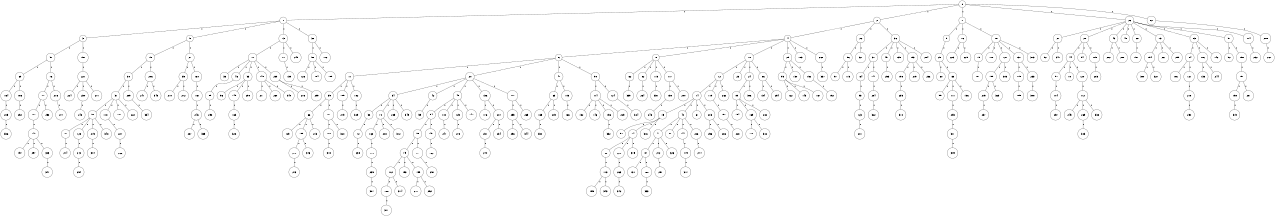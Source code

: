 graph G {
size="8.5,11;"
ratio = "expand;"
fixedsize="true;"
overlap="scale;"
node[shape=circle,width=.12,hight=.12,fontsize=12]
edge[fontsize=12]

0[label=" 0" color=black, pos="0.1231405,1.9008166!"];
1[label=" 1" color=black, pos="0.71228369,1.9676116!"];
2[label=" 2" color=black, pos="1.1900853,1.6779965!"];
3[label=" 3" color=black, pos="0.49959077,2.3291769!"];
4[label=" 4" color=black, pos="0.26134843,1.431653!"];
5[label=" 5" color=black, pos="1.0988859,0.22236291!"];
6[label=" 6" color=black, pos="2.5801378,2.5871757!"];
7[label=" 7" color=black, pos="2.9001851,2.0777818!"];
8[label=" 8" color=black, pos="2.5650955,2.4168866!"];
9[label=" 9" color=black, pos="0.20194152,0.87288618!"];
10[label=" 10" color=black, pos="0.78062335,0.3952833!"];
11[label=" 11" color=black, pos="0.28964611,2.4238369!"];
12[label=" 12" color=black, pos="0.46194607,0.42750835!"];
13[label=" 13" color=black, pos="0.92446053,1.8723218!"];
14[label=" 14" color=black, pos="0.41355181,2.8684228!"];
15[label=" 15" color=black, pos="0.89249137,1.3370625!"];
16[label=" 16" color=black, pos="1.9248029,2.7349661!"];
17[label=" 17" color=black, pos="2.1384474,1.5187713!"];
18[label=" 18" color=black, pos="1.1587349,2.1992849!"];
19[label=" 19" color=black, pos="2.6385148,1.9993756!"];
20[label=" 20" color=black, pos="0.4786117,2.6612929!"];
21[label=" 21" color=black, pos="1.0767552,2.9076706!"];
22[label=" 22" color=black, pos="2.9931122,2.8040439!"];
23[label=" 23" color=black, pos="0.7222979,1.3431904!"];
24[label=" 24" color=black, pos="0.89505559,2.7738453!"];
25[label=" 25" color=black, pos="2.6860087,0.95257372!"];
26[label=" 26" color=black, pos="2.2066711,1.2931247!"];
27[label=" 27" color=black, pos="2.7749804,0.9456468!"];
28[label=" 28" color=black, pos="2.7193842,0.6566643!"];
29[label=" 29" color=black, pos="1.1405543,1.2864464!"];
30[label=" 30" color=black, pos="2.3404283,2.01927!"];
31[label=" 31" color=black, pos="0.23159671,2.709827!"];
32[label=" 32" color=black, pos="2.4406169,0.16015528!"];
33[label=" 33" color=black, pos="0.77628889,0.97136928!"];
34[label=" 34" color=black, pos="1.2645876,2.828146!"];
35[label=" 35" color=black, pos="2.5569942,0.29316003!"];
36[label=" 36" color=black, pos="1.3807324,1.0725178!"];
37[label=" 37" color=black, pos="2.5141592,1.6549533!"];
38[label=" 38" color=black, pos="1.4494545,1.9173136!"];
39[label=" 39" color=black, pos="2.0366837,2.8077035!"];
40[label=" 40" color=black, pos="2.110813,1.6039262!"];
41[label=" 41" color=black, pos="1.0805878,0.87006187!"];
42[label=" 42" color=black, pos="2.8397895,1.3847433!"];
43[label=" 43" color=black, pos="1.4720006,2.6731621!"];
44[label=" 44" color=black, pos="0.62772766,2.3740198!"];
45[label=" 45" color=black, pos="2.1046441,0.99647436!"];
46[label=" 46" color=black, pos="2.7031963,2.2351497!"];
47[label=" 47" color=black, pos="1.5409286,1.2171806!"];
48[label=" 48" color=black, pos="2.0107119,1.5388434!"];
49[label=" 49" color=black, pos="0.39640237,1.436475!"];
50[label=" 50" color=black, pos="0.10711314,0.63297553!"];
51[label=" 51" color=black, pos="2.4991217,1.4318468!"];
52[label=" 52" color=black, pos="2.0518175,1.2687362!"];
53[label=" 53" color=black, pos="1.8348397,0.71056013!"];
54[label=" 54" color=black, pos="1.1789986,0.27791606!"];
55[label=" 55" color=black, pos="0.98856299,0.37166878!"];
56[label=" 56" color=black, pos="0.31620357,1.0905746!"];
57[label=" 57" color=black, pos="1.3194175,2.9487978!"];
58[label=" 58" color=black, pos="0.34826795,2.0056444!"];
59[label=" 59" color=black, pos="1.8879109,0.97423892!"];
60[label=" 60" color=black, pos="1.2433578,1.0961901!"];
61[label=" 61" color=black, pos="1.5081857,1.6162335!"];
62[label=" 62" color=black, pos="0.75246004,0.40711142!"];
63[label=" 63" color=black, pos="2.3892463,2.7402979!"];
64[label=" 64" color=black, pos="0.6892924,1.4180558!"];
65[label=" 65" color=black, pos="2.3579222,2.4352405!"];
66[label=" 66" color=black, pos="1.9486269,0.55357972!"];
67[label=" 67" color=black, pos="0.87837612,1.7762663!"];
68[label=" 68" color=black, pos="1.7707938,1.1999314!"];
69[label=" 69" color=black, pos="2.6792066,1.9661637!"];
70[label=" 70" color=black, pos="0.7103145,2.1726897!"];
71[label=" 71" color=black, pos="0.15205527,1.8050106!"];
72[label=" 72" color=black, pos="1.7438602,2.8500576!"];
73[label=" 73" color=black, pos="1.5899199,1.8079725!"];
74[label=" 74" color=black, pos="1.726183,2.3750846!"];
75[label=" 75" color=black, pos="2.8893708,0.72629308!"];
76[label=" 76" color=black, pos="0.023807285,1.939144!"];
77[label=" 77" color=black, pos="2.7423894,1.1346805!"];
78[label=" 78" color=black, pos="2.2785827,0.55226468!"];
79[label=" 79" color=black, pos="0.22035785,2.2719857!"];
80[label=" 80" color=black, pos="0.58034166,0.066000355!"];
81[label=" 81" color=black, pos="0.40734138,1.7088084!"];
82[label=" 82" color=black, pos="2.235525,1.7380836!"];
83[label=" 83" color=black, pos="2.2352439,0.78506038!"];
84[label=" 84" color=black, pos="0.39060116,2.9620651!"];
85[label=" 85" color=black, pos="0.62951204,0.58569449!"];
86[label=" 86" color=black, pos="2.4041158,0.33873279!"];
87[label=" 87" color=black, pos="2.4952345,2.5886917!"];
88[label=" 88" color=black, pos="2.7327617,2.2458377!"];
89[label=" 89" color=black, pos="1.5286649,2.2736275!"];
90[label=" 90" color=black, pos="2.0385391,0.88908564!"];
91[label=" 91" color=black, pos="2.4760878,1.5328342!"];
92[label=" 92" color=black, pos="1.3983504,2.9996795!"];
93[label=" 93" color=black, pos="2.5916448,1.9359572!"];
94[label=" 94" color=black, pos="0.72333316,2.6202343!"];
95[label=" 95" color=black, pos="1.8854085,2.2941437!"];
96[label=" 96" color=black, pos="1.8636181,2.7582733!"];
97[label=" 97" color=black, pos="0.49462754,2.1564728!"];
98[label=" 98" color=black, pos="1.043612,0.80694963!"];
99[label=" 99" color=black, pos="1.7197044,0.38638868!"];
100[label=" 100" color=black, pos="1.834683,2.1459173!"];
101[label=" 101" color=black, pos="0.97144218,2.4220886!"];
102[label=" 102" color=black, pos="2.3565645,0.91334295!"];
103[label=" 103" color=black, pos="2.2512489,0.86014324!"];
104[label=" 104" color=black, pos="2.7474681,2.50715!"];
105[label=" 105" color=black, pos="2.6503175,1.7752623!"];
106[label=" 106" color=black, pos="1.7091812,0.21362919!"];
107[label=" 107" color=black, pos="2.9219957,0.54694045!"];
108[label=" 108" color=black, pos="2.9860861,1.1830066!"];
109[label=" 109" color=black, pos="2.7747322,1.6523036!"];
110[label=" 110" color=black, pos="1.6474181,2.3732698!"];
111[label=" 111" color=black, pos="0.77313319,2.0135341!"];
112[label=" 112" color=black, pos="0.85182961,0.76269695!"];
113[label=" 113" color=black, pos="0.18430682,1.1960765!"];
114[label=" 114" color=black, pos="2.1201712,0.32237361!"];
115[label=" 115" color=black, pos="2.0097236,2.7988456!"];
116[label=" 116" color=black, pos="1.5621718,1.9533379!"];
117[label=" 117" color=black, pos="0.58694749,1.4682008!"];
118[label=" 118" color=black, pos="1.1712879,0.13303267!"];
119[label=" 119" color=black, pos="2.0748836,2.4650224!"];
120[label=" 120" color=black, pos="2.6672508,2.4288603!"];
121[label=" 121" color=black, pos="2.7656786,2.7450456!"];
122[label=" 122" color=black, pos="2.0346425,1.9280166!"];
123[label=" 123" color=black, pos="1.9367333,0.040175668!"];
124[label=" 124" color=black, pos="2.7087145,0.83580916!"];
125[label=" 125" color=black, pos="1.599155,1.5300276!"];
126[label=" 126" color=black, pos="0.14548056,0.71486402!"];
127[label=" 127" color=black, pos="1.8096271,2.1470774!"];
128[label=" 128" color=black, pos="0.40760581,1.3284355!"];
129[label=" 129" color=black, pos="2.2008745,0.059134158!"];
130[label=" 130" color=black, pos="0.14090044,2.279883!"];
131[label=" 131" color=black, pos="0.71401303,2.5765389!"];
132[label=" 132" color=black, pos="1.3135722,2.7183896!"];
133[label=" 133" color=black, pos="2.716358,0.68317003!"];
134[label=" 134" color=black, pos="1.9114775,2.0822028!"];
135[label=" 135" color=black, pos="2.5779205,0.19798241!"];
136[label=" 136" color=black, pos="1.8052178,2.1588107!"];
137[label=" 137" color=black, pos="0.59989913,0.24160926!"];
138[label=" 138" color=black, pos="1.2050956,1.8184333!"];
139[label=" 139" color=black, pos="2.8415509,1.3418362!"];
140[label=" 140" color=black, pos="2.8073203,0.067850228!"];
141[label=" 141" color=black, pos="2.308643,1.3855169!"];
142[label=" 142" color=black, pos="1.1490543,1.941225!"];
143[label=" 143" color=black, pos="0.69699977,1.7125011!"];
144[label=" 144" color=black, pos="1.6656253,0.50830992!"];
145[label=" 145" color=black, pos="0.089256679,0.0063240458!"];
146[label=" 146" color=black, pos="0.27141142,2.213461!"];
147[label=" 147" color=black, pos="1.2197296,1.2680854!"];
148[label=" 148" color=black, pos="1.615523,1.5507281!"];
149[label=" 149" color=black, pos="1.0869559,0.14428648!"];
150[label=" 150" color=black, pos="1.4039646,1.962985!"];
151[label=" 151" color=black, pos="1.2247189,0.60318196!"];
152[label=" 152" color=black, pos="1.5467979,2.1558687!"];
153[label=" 153" color=black, pos="0.86141105,2.9304069!"];
154[label=" 154" color=black, pos="0.98695011,2.2457848!"];
155[label=" 155" color=black, pos="2.6991652,0.23372955!"];
156[label=" 156" color=black, pos="2.8498059,2.2388542!"];
157[label=" 157" color=black, pos="0.72070264,2.172772!"];
158[label=" 158" color=black, pos="2.4686522,0.22563157!"];
159[label=" 159" color=black, pos="1.8112431,1.5837153!"];
160[label=" 160" color=black, pos="0.9403054,2.9940957!"];
161[label=" 161" color=black, pos="0.90177669,1.9345389!"];
162[label=" 162" color=black, pos="0.068370559,1.0954065!"];
163[label=" 163" color=black, pos="2.6941939,1.0822239!"];
164[label=" 164" color=black, pos="2.1135937,1.4807615!"];
165[label=" 165" color=black, pos="1.7042189,0.95896359!"];
166[label=" 166" color=black, pos="2.7892905,1.8662421!"];
167[label=" 167" color=black, pos="0.01340868,1.9585747!"];
168[label=" 168" color=black, pos="0.18954132,2.7554305!"];
169[label=" 169" color=black, pos="0.87717295,0.98004481!"];
170[label=" 170" color=black, pos="0.87029315,1.7130792!"];
171[label=" 171" color=black, pos="2.4045874,1.1084868!"];
172[label=" 172" color=black, pos="1.1163813,2.3524775!"];
173[label=" 173" color=black, pos="2.2427818,1.9934712!"];
174[label=" 174" color=black, pos="1.4960362,0.63260592!"];
175[label=" 175" color=black, pos="2.3096707,0.46315898!"];
176[label=" 176" color=black, pos="1.5438509,2.59053!"];
177[label=" 177" color=black, pos="0.90855895,2.3665674!"];
178[label=" 178" color=black, pos="1.6460261,0.34333916!"];
179[label=" 179" color=black, pos="1.8749498,0.56879462!"];
180[label=" 180" color=black, pos="2.0410743,0.81193131!"];
181[label=" 181" color=black, pos="1.2327132,1.3159285!"];
182[label=" 182" color=black, pos="0.66511588,2.2381943!"];
183[label=" 183" color=black, pos="1.539715,1.4739986!"];
184[label=" 184" color=black, pos="0.91994275,1.5045898!"];
185[label=" 185" color=black, pos="2.6351034,2.6073538!"];
186[label=" 186" color=black, pos="0.95080373,2.3317431!"];
187[label=" 187" color=black, pos="1.4025189,0.81708462!"];
188[label=" 188" color=black, pos="1.8218098,2.7274494!"];
189[label=" 189" color=black, pos="0.43441847,1.7832723!"];
190[label=" 190" color=black, pos="0.99191233,2.0743209!"];
191[label=" 191" color=black, pos="1.7228198,1.6151932!"];
192[label=" 192" color=black, pos="2.6128481,0.47126428!"];
193[label=" 193" color=black, pos="0.99094011,0.52908114!"];
194[label=" 194" color=black, pos="1.029311,0.76749735!"];
195[label=" 195" color=black, pos="1.7613619,1.8754232!"];
196[label=" 196" color=black, pos="2.2135979,1.6376947!"];
197[label=" 197" color=black, pos="2.6462505,0.74755072!"];
198[label=" 198" color=black, pos="1.4424336,2.1697902!"];
199[label=" 199" color=black, pos="1.3701912,2.808016!"];
200[label=" 200" color=black, pos="2.9047664,0.23099088!"];
201[label=" 201" color=black, pos="2.3578983,0.83745038!"];
202[label=" 202" color=black, pos="2.6208962,0.81903928!"];
203[label=" 203" color=black, pos="2.1895297,1.9654299!"];
204[label=" 204" color=black, pos="0.29733511,1.051144!"];
205[label=" 205" color=black, pos="0.024091551,2.5817485!"];
206[label=" 206" color=black, pos="0.62056633,2.6317785!"];
207[label=" 207" color=black, pos="0.53652219,0.97379681!"];
208[label=" 208" color=black, pos="0.71907476,2.3369952!"];
209[label=" 209" color=black, pos="0.9648597,2.4641824!"];
210[label=" 210" color=black, pos="0.77939327,0.96801411!"];
211[label=" 211" color=black, pos="2.9776842,2.3720506!"];
212[label=" 212" color=black, pos="0.53656858,0.21860494!"];
213[label=" 213" color=black, pos="1.2218892,0.027185246!"];
214[label=" 214" color=black, pos="2.5518922,2.8332131!"];
215[label=" 215" color=black, pos="1.0987583,2.529703!"];
216[label=" 216" color=black, pos="1.0117975,2.8948061!"];
217[label=" 217" color=black, pos="1.0411437,2.5624132!"];
218[label=" 218" color=black, pos="0.64221022,2.78946!"];
219[label=" 219" color=black, pos="1.4638713,1.8949137!"];
220[label=" 220" color=black, pos="1.5847051,0.56110001!"];
221[label=" 221" color=black, pos="1.9138721,2.6490499!"];
222[label=" 222" color=black, pos="1.247249,1.5541787!"];
223[label=" 223" color=black, pos="1.2892728,0.1638403!"];
224[label=" 224" color=black, pos="0.95057993,2.2777276!"];
225[label=" 225" color=black, pos="0.41763493,1.8122606!"];
226[label=" 226" color=black, pos="0.37056806,1.6797396!"];
227[label=" 227" color=black, pos="2.7632311,2.8348792!"];
228[label=" 228" color=black, pos="1.6881719,0.15453052!"];
229[label=" 229" color=black, pos="2.9842645,2.0678083!"];
230[label=" 230" color=black, pos="1.2858433,2.5775208!"];
231[label=" 231" color=black, pos="2.7058688,0.87618644!"];
232[label=" 232" color=black, pos="1.8000075,2.6481724!"];
233[label=" 233" color=black, pos="0.99405478,1.2774876!"];
234[label=" 234" color=black, pos="0.062153601,1.1990622!"];
235[label=" 235" color=black, pos="1.5318804,2.1733209!"];
236[label=" 236" color=black, pos="1.4299207,1.8220963!"];
237[label=" 237" color=black, pos="0.13143185,0.64569873!"];
238[label=" 238" color=black, pos="2.5118917,1.9923913!"];
239[label=" 239" color=black, pos="0.96458065,0.87420924!"];
240[label=" 240" color=black, pos="0.022491722,2.9822306!"];
241[label=" 241" color=black, pos="1.9828147,0.38116933!"];
242[label=" 242" color=black, pos="2.2169454,0.87035298!"];
243[label=" 243" color=black, pos="0.61417298,1.9688781!"];
244[label=" 244" color=black, pos="1.3715254,1.4582789!"];
245[label=" 245" color=black, pos="1.680879,0.92023238!"];
246[label=" 246" color=black, pos="2.3271971,0.41053112!"];
247[label=" 247" color=black, pos="1.7812014,2.056366!"];
248[label=" 248" color=black, pos="2.807122,2.8202396!"];
249[label=" 249" color=black, pos="1.2983148,2.8349049!"];
250[label=" 250" color=black, pos="2.7816404,1.264086!"];
251[label=" 251" color=black, pos="2.7489318,0.43990709!"];
252[label=" 252" color=black, pos="2.0239385,0.62341441!"];
253[label=" 253" color=black, pos="0.0021635806,2.8975881!"];
254[label=" 254" color=black, pos="0.45627044,1.6211385!"];
255[label=" 255" color=black, pos="1.5928596,0.041164873!"];
256[label=" 256" color=black, pos="1.7161011,1.1899182!"];
257[label=" 257" color=black, pos="2.0628134,0.52967609!"];
258[label=" 258" color=black, pos="1.7300811,2.2402672!"];
259[label=" 259" color=black, pos="2.0267262,2.5994701!"];
260[label=" 260" color=black, pos="1.5783603,1.7554821!"];
261[label=" 261" color=black, pos="2.7665313,0.90988459!"];
262[label=" 262" color=black, pos="1.9611895,2.4602735!"];
263[label=" 263" color=black, pos="1.2085276,0.95403064!"];
264[label=" 264" color=black, pos="1.3628428,0.93904459!"];
265[label=" 265" color=black, pos="2.1687721,2.27011!"];
266[label=" 266" color=black, pos="0.26248278,0.37786602!"];
267[label=" 267" color=black, pos="2.1905515,1.3398737!"];
268[label=" 268" color=black, pos="1.2002206,0.34943567!"];
269[label=" 269" color=black, pos="2.7484261,0.18955361!"];
270[label=" 270" color=black, pos="1.7903434,0.26366457!"];
271[label=" 271" color=black, pos="1.1512655,0.92349969!"];
272[label=" 272" color=black, pos="0.36164409,0.93976455!"];
273[label=" 273" color=black, pos="2.331265,2.4292693!"];
274[label=" 274" color=black, pos="2.7202518,0.88295674!"];
275[label=" 275" color=black, pos="1.7844714,1.6797151!"];
276[label=" 276" color=black, pos="1.3181862,0.9514439!"];
277[label=" 277" color=black, pos="2.288471,1.7762278!"];
278[label=" 278" color=black, pos="2.7908246,0.077685384!"];
279[label=" 279" color=black, pos="1.2575876,2.4561985!"];
280[label=" 280" color=black, pos="2.8637294,2.1496478!"];
281[label=" 281" color=black, pos="0.6058376,2.7887421!"];
282[label=" 282" color=black, pos="0.38605237,1.2368926!"];
283[label=" 283" color=black, pos="0.89452922,1.1552158!"];
284[label=" 284" color=black, pos="1.9457585,2.2793277!"];
285[label=" 285" color=black, pos="2.2476572,2.3130439!"];
286[label=" 286" color=black, pos="2.0954479,1.980572!"];
287[label=" 287" color=black, pos="2.3919144,2.9722671!"];
288[label=" 288" color=black, pos="2.8327336,1.4506381!"];
289[label=" 289" color=black, pos="1.700832,2.7646605!"];
290[label=" 290" color=black, pos="1.911079,0.25740813!"];
291[label=" 291" color=black, pos="1.9181609,0.018323612!"];
292[label=" 292" color=black, pos="0.51928361,2.0981489!"];
293[label=" 293" color=black, pos="0.35320682,1.8054227!"];
294[label=" 294" color=black, pos="2.8019221,0.80169012!"];
295[label=" 295" color=black, pos="2.2227652,1.4494802!"];
296[label=" 296" color=black, pos="1.8958721,2.4940699!"];
297[label=" 297" color=black, pos="0.13949838,0.68358848!"];
298[label=" 298" color=black, pos="2.2602836,1.8561855!"];
299[label=" 299" color=black, pos="0.35362053,0.042363991!"];
300[label=" 300" color=black, pos="0.17216044,1.639845!"];
301[label=" 301" color=black, pos="0.55170575,1.9740219!"];
302[label=" 302" color=black, pos="1.2312623,2.5474643!"];
303[label=" 303" color=black, pos="1.5496693,0.50952622!"];
304[label=" 304" color=black, pos="1.8970628,2.0422455!"];
305[label=" 305" color=black, pos="2.2623266,0.087138473!"];
306[label=" 306" color=black, pos="2.6668306,1.7010548!"];
307[label=" 307" color=black, pos="2.8178331,2.8933553!"];
308[label=" 308" color=black, pos="0.88393173,1.5153608!"];
309[label=" 309" color=black, pos="2.9784679,1.7892653!"];
310[label=" 310" color=black, pos="0.26509478,2.6637576!"];
311[label=" 311" color=black, pos="1.3336742,1.2603055!"];
312[label=" 312" color=black, pos="2.17688,1.2672981!"];
313[label=" 313" color=black, pos="2.028385,2.9618168!"];
314[label=" 314" color=black, pos="1.2977606,1.7156668!"];
315[label=" 315" color=black, pos="0.40629048,2.1055872!"];
316[label=" 316" color=black, pos="2.1422224,2.7258597!"];
317[label=" 317" color=black, pos="1.1103307,1.3304204!"];
318[label=" 318" color=black, pos="0.85185472,2.1901896!"];
319[label=" 319" color=black, pos="0.1674619,2.4162659!"];
320[label=" 320" color=black, pos="0.75304605,1.7835485!"];
321[label=" 321" color=black, pos="2.0380006,2.4766467!"];
322[label=" 322" color=black, pos="0.40823701,0.45135482!"];
323[label=" 323" color=black, pos="1.8013357,1.1047497!"];
324[label=" 324" color=black, pos="1.17789,2.0642483!"];
325[label=" 325" color=black, pos="1.3457344,0.66364622!"];
326[label=" 326" color=black, pos="2.3888468,1.3831181!"];
327[label=" 327" color=black, pos="2.3043308,0.9006506!"];
328[label=" 328" color=black, pos="1.482948,0.83880794!"];
329[label=" 329" color=black, pos="1.4295644,1.8567097!"];
330[label=" 330" color=black, pos="1.5077682,2.6523289!"];
331[label=" 331" color=black, pos="0.86500656,2.252662!"];
332[label=" 332" color=black, pos="2.5876881,2.3311173!"];
333[label=" 333" color=black, pos="2.711579,0.13101167!"];
334[label=" 334" color=black, pos="2.8485993,1.6567346!"];
335[label=" 335" color=black, pos="0.31351374,2.210307!"];
336[label=" 336" color=black, pos="1.2415843,2.3174103!"];
337[label=" 337" color=black, pos="1.3645696,1.5089501!"];
338[label=" 338" color=black, pos="1.4821845,2.1814417!"];
339[label=" 339" color=black, pos="0.91835774,1.3900877!"];
340[label=" 340" color=black, pos="0.75101401,1.4394683!"];
341[label=" 341" color=black, pos="2.7159685,1.5630189!"];
342[label=" 342" color=black, pos="2.0846097,2.7174978!"];
343[label=" 343" color=black, pos="0.77713861,0.19458519!"];
344[label=" 344" color=black, pos="0.97691972,0.68987156!"];
345[label=" 345" color=black, pos="1.6861155,1.2138271!"];
346[label=" 346" color=black, pos="1.3601008,2.5154911!"];
347[label=" 347" color=black, pos="0.82937256,0.78450434!"];
348[label=" 348" color=black, pos="1.6267838,0.042979636!"];
349[label=" 349" color=black, pos="1.7944526,0.90731996!"];
0--1[label="1"]
0--2[label="1"]
0--7[label="1"]
0--26[label="1"]
0--67[label="1"]
1--3[label="1"]
1--5[label="1"]
1--13[label="1"]
1--32[label="1"]
2--4[label="1"]
2--22[label="1"]
2--36[label="1"]
3--51[label="1"]
3--191[label="1"]
4--6[label="1"]
4--8[label="1"]
4--10[label="1"]
4--25[label="1"]
4--183[label="1"]
4--268[label="1"]
5--19[label="1"]
5--21[label="1"]
6--11[label="1"]
6--20[label="1"]
6--47[label="1"]
6--90[label="1"]
7--9[label="1"]
7--16[label="1"]
7--18[label="1"]
8--62[label="1"]
8--82[label="1"]
8--115[label="1"]
8--117[label="1"]
9--29[label="1"]
10--12[label="1"]
10--23[label="1"]
10--24[label="1"]
10--86[label="1"]
11--39[label="1"]
11--109[label="1"]
11--182[label="1"]
12--14[label="1"]
12--119[label="1"]
12--262[label="1"]
13--17[label="1"]
13--71[label="1"]
13--249[label="1"]
14--15[label="1"]
14--40[label="1"]
14--61[label="1"]
14--203[label="1"]
15--50[label="1"]
15--74[label="1"]
15--316[label="1"]
16--223[label="1"]
16--225[label="1"]
17--33[label="1"]
17--46[label="1"]
17--53[label="1"]
17--148[label="1"]
17--259[label="1"]
18--75[label="1"]
18--110[label="1"]
18--127[label="1"]
18--137[label="1"]
18--313[label="1"]
19--30[label="1"]
19--206[label="1"]
20--34[label="1"]
20--42[label="1"]
20--45[label="1"]
20--136[label="1"]
20--177[label="1"]
21--35[label="1"]
21--160[label="1"]
22--96[label="1"]
22--321[label="1"]
24--89[label="1"]
24--306[label="1"]
25--95[label="1"]
25--130[label="1"]
25--152[label="1"]
26--27[label="1"]
26--28[label="1"]
26--43[label="1"]
26--48[label="1"]
26--68[label="1"]
26--73[label="1"]
26--83[label="1"]
26--91[label="1"]
26--174[label="1"]
27--52[label="1"]
27--341[label="1"]
28--44[label="1"]
28--94[label="1"]
28--105[label="1"]
29--60[label="1"]
29--65[label="1"]
30--31[label="1"]
30--289[label="1"]
31--58[label="1"]
31--118[label="1"]
31--187[label="1"]
31--222[label="1"]
32--98[label="1"]
32--112[label="1"]
34--38[label="1"]
34--70[label="1"]
34--285[label="1"]
34--349[label="1"]
35--210[label="1"]
35--272[label="1"]
36--37[label="1"]
36--49[label="1"]
36--135[label="1"]
36--193[label="1"]
36--204[label="1"]
37--64[label="1"]
37--141[label="1"]
38--72[label="1"]
39--66[label="1"]
39--181[label="1"]
40--41[label="1"]
40--80[label="1"]
40--144[label="1"]
40--226[label="1"]
41--87[label="1"]
41--212[label="1"]
41--326[label="1"]
42--59[label="1"]
43--202[label="1"]
43--288[label="1"]
44--57[label="1"]
44--78[label="1"]
44--120[label="1"]
45--54[label="1"]
45--100[label="1"]
45--125[label="1"]
45--147[label="1"]
46--85[label="1"]
47--63[label="1"]
47--103[label="1"]
49--253[label="1"]
51--69[label="1"]
51--76[label="1"]
53--56[label="1"]
53--145[label="1"]
53--290[label="1"]
54--55[label="1"]
54--149[label="1"]
55--79[label="1"]
55--171[label="1"]
57--104[label="1"]
58--81[label="1"]
58--128[label="1"]
58--275[label="1"]
58--348[label="1"]
62--339[label="1"]
63--165[label="1"]
63--209[label="1"]
64--93[label="1"]
65--99[label="1"]
65--111[label="1"]
65--156[label="1"]
66--129[label="1"]
66--199[label="1"]
66--213[label="1"]
67--208[label="1"]
68--197[label="1"]
69--164[label="1"]
69--186[label="1"]
70--168[label="1"]
70--280[label="1"]
70--312[label="1"]
71--139[label="1"]
72--238[label="1"]
73--194[label="1"]
73--261[label="1"]
73--295[label="1"]
74--88[label="1"]
74--220[label="1"]
74--315[label="1"]
75--101[label="1"]
76--77[label="1"]
76--216[label="1"]
77--107[label="1"]
77--258[label="1"]
79--102[label="1"]
79--153[label="1"]
79--155[label="1"]
81--214[label="1"]
82--264[label="1"]
83--84[label="1"]
83--116[label="1"]
83--142[label="1"]
84--106[label="1"]
84--121[label="1"]
85--298[label="1"]
86--134[label="1"]
86--254[label="1"]
87--131[label="1"]
87--180[label="1"]
88--113[label="1"]
89--154[label="1"]
89--169[label="1"]
89--282[label="1"]
90--114[label="1"]
90--124[label="1"]
91--92[label="1"]
91--150[label="1"]
93--123[label="1"]
95--122[label="1"]
95--143[label="1"]
95--167[label="1"]
96--97[label="1"]
96--173[label="1"]
98--126[label="1"]
98--184[label="1"]
98--189[label="1"]
100--247[label="1"]
102--108[label="1"]
102--314[label="1"]
103--166[label="1"]
104--257[label="1"]
105--283[label="1"]
107--140[label="1"]
108--311[label="1"]
109--279[label="1"]
111--293[label="1"]
113--195[label="1"]
113--343[label="1"]
114--132[label="1"]
114--146[label="1"]
114--196[label="1"]
114--229[label="1"]
115--331[label="1"]
116--133[label="1"]
116--244[label="1"]
117--138[label="1"]
117--200[label="1"]
118--227[label="1"]
119--190[label="1"]
120--172[label="1"]
121--218[label="1"]
123--201[label="1"]
124--324[label="1"]
125--278[label="1"]
127--159[label="1"]
127--305[label="1"]
128--242[label="1"]
136--176[label="1"]
136--207[label="1"]
137--175[label="1"]
137--233[label="1"]
138--243[label="1"]
140--157[label="1"]
140--297[label="1"]
140--323[label="1"]
141--284[label="1"]
144--179[label="1"]
145--163[label="1"]
148--211[label="1"]
148--260[label="1"]
148--340[label="1"]
149--162[label="1"]
150--151[label="1"]
151--158[label="1"]
151--281[label="1"]
152--192[label="1"]
155--217[label="1"]
155--252[label="1"]
158--319[label="1"]
159--215[label="1"]
159--325[label="1"]
160--161[label="1"]
161--246[label="1"]
163--328[label="1"]
164--205[label="1"]
165--330[label="1"]
168--170[label="1"]
169--178[label="1"]
169--302[label="1"]
170--239[label="1"]
171--251[label="1"]
172--245[label="1"]
172--269[label="1"]
172--338[label="1"]
174--232[label="1"]
175--185[label="1"]
177--255[label="1"]
177--265[label="1"]
179--317[label="1"]
180--333[label="1"]
181--188[label="1"]
181--320[label="1"]
182--329[label="1"]
186--292[label="1"]
188--318[label="1"]
190--228[label="1"]
191--221[label="1"]
193--198[label="1"]
193--219[label="1"]
193--236[label="1"]
194--300[label="1"]
194--327[label="1"]
196--332[label="1"]
198--235[label="1"]
199--270[label="1"]
199--346[label="1"]
203--256[label="1"]
203--286[label="1"]
205--336[label="1"]
206--241[label="1"]
206--345[label="1"]
207--231[label="1"]
207--234[label="1"]
208--267[label="1"]
212--291[label="1"]
215--237[label="1"]
216--277[label="1"]
218--250[label="1"]
220--263[label="1"]
221--224[label="1"]
221--230[label="1"]
221--271[label="1"]
226--274[label="1"]
227--266[label="1"]
230--248[label="1"]
231--240[label="1"]
233--308[label="1"]
235--310[label="1"]
239--307[label="1"]
242--294[label="1"]
246--287[label="1"]
246--335[label="1"]
255--296[label="1"]
255--344[label="1"]
259--276[label="1"]
259--299[label="1"]
263--342[label="1"]
268--337[label="1"]
269--303[label="1"]
270--273[label="1"]
275--304[label="1"]
284--322[label="1"]
289--334[label="1"]
293--301[label="1"]
301--309[label="1"]
323--347[label="1"]

}
